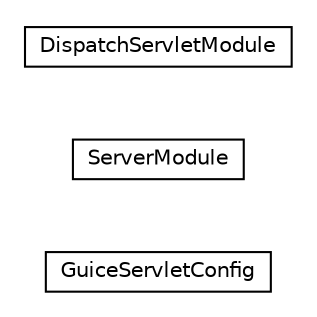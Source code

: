 #!/usr/local/bin/dot
#
# Class diagram 
# Generated by UMLGraph version R5_6-24-gf6e263 (http://www.umlgraph.org/)
#

digraph G {
	edge [fontname="Helvetica",fontsize=10,labelfontname="Helvetica",labelfontsize=10];
	node [fontname="Helvetica",fontsize=10,shape=plaintext];
	nodesep=0.25;
	ranksep=0.5;
	rankdir=LR;
	// com.gwtplatform.carstore.server.guice.GuiceServletConfig
	c29967 [label=<<table title="com.gwtplatform.carstore.server.guice.GuiceServletConfig" border="0" cellborder="1" cellspacing="0" cellpadding="2" port="p" href="./GuiceServletConfig.html">
		<tr><td><table border="0" cellspacing="0" cellpadding="1">
<tr><td align="center" balign="center"> GuiceServletConfig </td></tr>
		</table></td></tr>
		</table>>, URL="./GuiceServletConfig.html", fontname="Helvetica", fontcolor="black", fontsize=10.0];
	// com.gwtplatform.carstore.server.guice.ServerModule
	c29968 [label=<<table title="com.gwtplatform.carstore.server.guice.ServerModule" border="0" cellborder="1" cellspacing="0" cellpadding="2" port="p" href="./ServerModule.html">
		<tr><td><table border="0" cellspacing="0" cellpadding="1">
<tr><td align="center" balign="center"> ServerModule </td></tr>
		</table></td></tr>
		</table>>, URL="./ServerModule.html", fontname="Helvetica", fontcolor="black", fontsize=10.0];
	// com.gwtplatform.carstore.server.guice.DispatchServletModule
	c29969 [label=<<table title="com.gwtplatform.carstore.server.guice.DispatchServletModule" border="0" cellborder="1" cellspacing="0" cellpadding="2" port="p" href="./DispatchServletModule.html">
		<tr><td><table border="0" cellspacing="0" cellpadding="1">
<tr><td align="center" balign="center"> DispatchServletModule </td></tr>
		</table></td></tr>
		</table>>, URL="./DispatchServletModule.html", fontname="Helvetica", fontcolor="black", fontsize=10.0];
}

